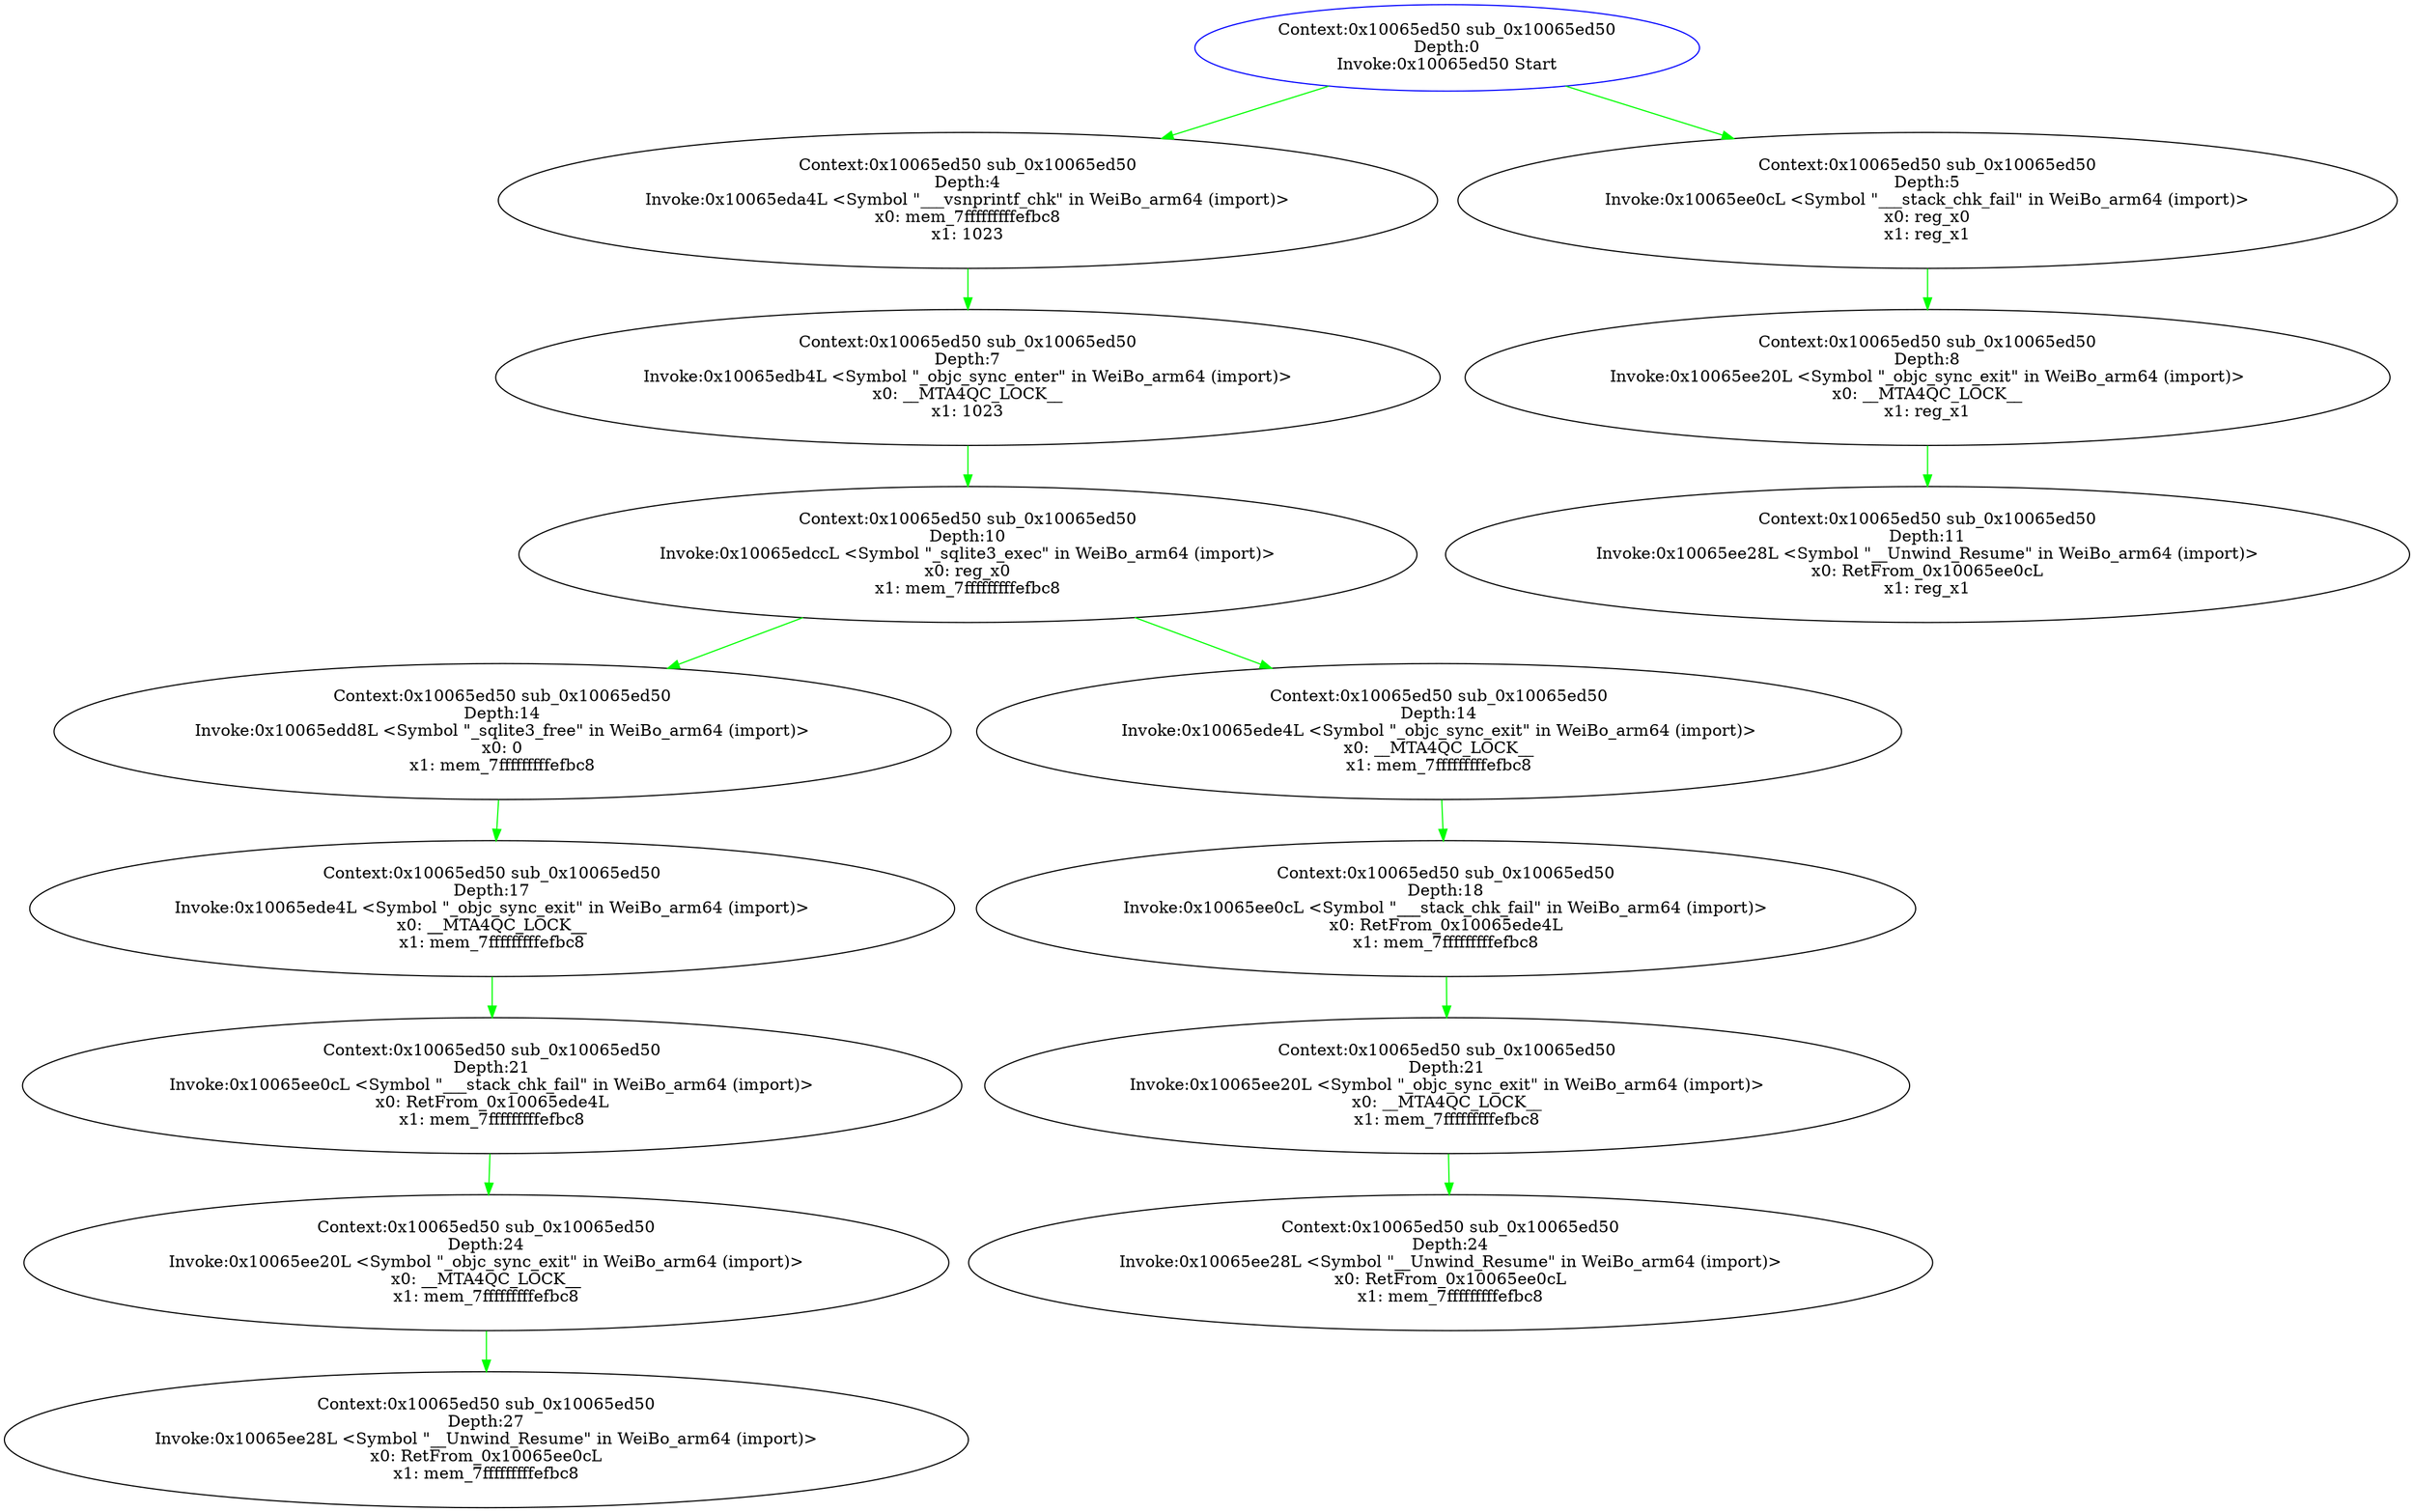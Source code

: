 strict digraph  {
	"Context:0x10065ed50 sub_0x10065ed50
Depth:4
Invoke:0x10065eda4L <Symbol \"___vsnprintf_chk\" in WeiBo_arm64 (import)>
x0: mem_7fffffffffefbc8
\
x1: 1023
"	 [addr=4301647268,
		args="['mem_7fffffffffefbc8', '1023']",
		context=4301647184,
		des="<Symbol \"___vsnprintf_chk\" in WeiBo_arm64 (import)>",
		dp=None,
		pnode="Context:0x10065ed50 sub_0x10065ed50
Depth:0
Invoke:0x10065ed50 Start
"];
	"Context:0x10065ed50 sub_0x10065ed50
Depth:7
Invoke:0x10065edb4L <Symbol \"_objc_sync_enter\" in WeiBo_arm64 (import)>
x0: __MTA4QC_\
LOCK__
x1: 1023
"	 [addr=4301647284,
		args="['__MTA4QC_LOCK__', '1023']",
		context=4301647184,
		des="<Symbol \"_objc_sync_enter\" in WeiBo_arm64 (import)>",
		dp=None,
		pnode="Context:0x10065ed50 sub_0x10065ed50
Depth:4
Invoke:0x10065eda4L <Symbol \"___vsnprintf_chk\" in WeiBo_arm64 (import)>
x0: mem_7fffffffffefbc8
\
x1: 1023
"];
	"Context:0x10065ed50 sub_0x10065ed50
Depth:4
Invoke:0x10065eda4L <Symbol \"___vsnprintf_chk\" in WeiBo_arm64 (import)>
x0: mem_7fffffffffefbc8
\
x1: 1023
" -> "Context:0x10065ed50 sub_0x10065ed50
Depth:7
Invoke:0x10065edb4L <Symbol \"_objc_sync_enter\" in WeiBo_arm64 (import)>
x0: __MTA4QC_\
LOCK__
x1: 1023
"	 [color=green];
	"Context:0x10065ed50 sub_0x10065ed50
Depth:5
Invoke:0x10065ee0cL <Symbol \"___stack_chk_fail\" in WeiBo_arm64 (import)>
x0: reg_x0
\
x1: reg_x1
"	 [addr=4301647372,
		args="['reg_x0', 'reg_x1']",
		context=4301647184,
		des="<Symbol \"___stack_chk_fail\" in WeiBo_arm64 (import)>",
		dp=None,
		pnode="Context:0x10065ed50 sub_0x10065ed50
Depth:0
Invoke:0x10065ed50 Start
"];
	"Context:0x10065ed50 sub_0x10065ed50
Depth:8
Invoke:0x10065ee20L <Symbol \"_objc_sync_exit\" in WeiBo_arm64 (import)>
x0: __MTA4QC_\
LOCK__
x1: reg_x1
"	 [addr=4301647392,
		args="['__MTA4QC_LOCK__', 'reg_x1']",
		context=4301647184,
		des="<Symbol \"_objc_sync_exit\" in WeiBo_arm64 (import)>",
		dp=None,
		pnode="Context:0x10065ed50 sub_0x10065ed50
Depth:5
Invoke:0x10065ee0cL <Symbol \"___stack_chk_fail\" in WeiBo_arm64 (import)>
x0: reg_x0
\
x1: reg_x1
"];
	"Context:0x10065ed50 sub_0x10065ed50
Depth:5
Invoke:0x10065ee0cL <Symbol \"___stack_chk_fail\" in WeiBo_arm64 (import)>
x0: reg_x0
\
x1: reg_x1
" -> "Context:0x10065ed50 sub_0x10065ed50
Depth:8
Invoke:0x10065ee20L <Symbol \"_objc_sync_exit\" in WeiBo_arm64 (import)>
x0: __MTA4QC_\
LOCK__
x1: reg_x1
"	 [color=green];
	"Context:0x10065ed50 sub_0x10065ed50
Depth:14
Invoke:0x10065edd8L <Symbol \"_sqlite3_free\" in WeiBo_arm64 (import)>
x0: 0
x1: mem_\
7fffffffffefbc8
"	 [addr=4301647320,
		args="['0', 'mem_7fffffffffefbc8']",
		context=4301647184,
		des="<Symbol \"_sqlite3_free\" in WeiBo_arm64 (import)>",
		dp=None,
		pnode="Context:0x10065ed50 sub_0x10065ed50
Depth:10
Invoke:0x10065edccL <Symbol \"_sqlite3_exec\" in WeiBo_arm64 (import)>
x0: reg_x0
x1: \
mem_7fffffffffefbc8
"];
	"Context:0x10065ed50 sub_0x10065ed50
Depth:17
Invoke:0x10065ede4L <Symbol \"_objc_sync_exit\" in WeiBo_arm64 (import)>
x0: __MTA4QC_\
LOCK__
x1: mem_7fffffffffefbc8
"	 [addr=4301647332,
		args="['__MTA4QC_LOCK__', 'mem_7fffffffffefbc8']",
		context=4301647184,
		des="<Symbol \"_objc_sync_exit\" in WeiBo_arm64 (import)>",
		dp=None,
		pnode="Context:0x10065ed50 sub_0x10065ed50
Depth:14
Invoke:0x10065edd8L <Symbol \"_sqlite3_free\" in WeiBo_arm64 (import)>
x0: 0
x1: mem_\
7fffffffffefbc8
"];
	"Context:0x10065ed50 sub_0x10065ed50
Depth:14
Invoke:0x10065edd8L <Symbol \"_sqlite3_free\" in WeiBo_arm64 (import)>
x0: 0
x1: mem_\
7fffffffffefbc8
" -> "Context:0x10065ed50 sub_0x10065ed50
Depth:17
Invoke:0x10065ede4L <Symbol \"_objc_sync_exit\" in WeiBo_arm64 (import)>
x0: __MTA4QC_\
LOCK__
x1: mem_7fffffffffefbc8
"	 [color=green];
	"Context:0x10065ed50 sub_0x10065ed50
Depth:24
Invoke:0x10065ee28L <Symbol \"__Unwind_Resume\" in WeiBo_arm64 (import)>
x0: RetFrom_\
0x10065ee0cL
x1: mem_7fffffffffefbc8
"	 [addr=4301647400,
		args="['RetFrom_0x10065ee0cL', 'mem_7fffffffffefbc8']",
		context=4301647184,
		des="<Symbol \"__Unwind_Resume\" in WeiBo_arm64 (import)>",
		dp=None,
		pnode="Context:0x10065ed50 sub_0x10065ed50
Depth:21
Invoke:0x10065ee20L <Symbol \"_objc_sync_exit\" in WeiBo_arm64 (import)>
x0: __MTA4QC_\
LOCK__
x1: mem_7fffffffffefbc8
"];
	"Context:0x10065ed50 sub_0x10065ed50
Depth:0
Invoke:0x10065ed50 Start
"	 [addr=4301647184,
		args=None,
		color=blue,
		context=4301647184,
		context_name=sub_0x10065ed50,
		des=Start,
		dp=None,
		pnode=None];
	"Context:0x10065ed50 sub_0x10065ed50
Depth:0
Invoke:0x10065ed50 Start
" -> "Context:0x10065ed50 sub_0x10065ed50
Depth:4
Invoke:0x10065eda4L <Symbol \"___vsnprintf_chk\" in WeiBo_arm64 (import)>
x0: mem_7fffffffffefbc8
\
x1: 1023
"	 [color=green];
	"Context:0x10065ed50 sub_0x10065ed50
Depth:0
Invoke:0x10065ed50 Start
" -> "Context:0x10065ed50 sub_0x10065ed50
Depth:5
Invoke:0x10065ee0cL <Symbol \"___stack_chk_fail\" in WeiBo_arm64 (import)>
x0: reg_x0
\
x1: reg_x1
"	 [color=green];
	"Context:0x10065ed50 sub_0x10065ed50
Depth:18
Invoke:0x10065ee0cL <Symbol \"___stack_chk_fail\" in WeiBo_arm64 (import)>
x0: RetFrom_\
0x10065ede4L
x1: mem_7fffffffffefbc8
"	 [addr=4301647372,
		args="['RetFrom_0x10065ede4L', 'mem_7fffffffffefbc8']",
		context=4301647184,
		des="<Symbol \"___stack_chk_fail\" in WeiBo_arm64 (import)>",
		dp=None,
		pnode="Context:0x10065ed50 sub_0x10065ed50
Depth:14
Invoke:0x10065ede4L <Symbol \"_objc_sync_exit\" in WeiBo_arm64 (import)>
x0: __MTA4QC_\
LOCK__
x1: mem_7fffffffffefbc8
"];
	"Context:0x10065ed50 sub_0x10065ed50
Depth:21
Invoke:0x10065ee20L <Symbol \"_objc_sync_exit\" in WeiBo_arm64 (import)>
x0: __MTA4QC_\
LOCK__
x1: mem_7fffffffffefbc8
"	 [addr=4301647392,
		args="['__MTA4QC_LOCK__', 'mem_7fffffffffefbc8']",
		context=4301647184,
		des="<Symbol \"_objc_sync_exit\" in WeiBo_arm64 (import)>",
		dp=None,
		pnode="Context:0x10065ed50 sub_0x10065ed50
Depth:18
Invoke:0x10065ee0cL <Symbol \"___stack_chk_fail\" in WeiBo_arm64 (import)>
x0: RetFrom_\
0x10065ede4L
x1: mem_7fffffffffefbc8
"];
	"Context:0x10065ed50 sub_0x10065ed50
Depth:18
Invoke:0x10065ee0cL <Symbol \"___stack_chk_fail\" in WeiBo_arm64 (import)>
x0: RetFrom_\
0x10065ede4L
x1: mem_7fffffffffefbc8
" -> "Context:0x10065ed50 sub_0x10065ed50
Depth:21
Invoke:0x10065ee20L <Symbol \"_objc_sync_exit\" in WeiBo_arm64 (import)>
x0: __MTA4QC_\
LOCK__
x1: mem_7fffffffffefbc8
"	 [color=green];
	"Context:0x10065ed50 sub_0x10065ed50
Depth:24
Invoke:0x10065ee20L <Symbol \"_objc_sync_exit\" in WeiBo_arm64 (import)>
x0: __MTA4QC_\
LOCK__
x1: mem_7fffffffffefbc8
"	 [addr=4301647392,
		args="['__MTA4QC_LOCK__', 'mem_7fffffffffefbc8']",
		context=4301647184,
		des="<Symbol \"_objc_sync_exit\" in WeiBo_arm64 (import)>",
		dp=None,
		pnode="Context:0x10065ed50 sub_0x10065ed50
Depth:21
Invoke:0x10065ee0cL <Symbol \"___stack_chk_fail\" in WeiBo_arm64 (import)>
x0: RetFrom_\
0x10065ede4L
x1: mem_7fffffffffefbc8
"];
	"Context:0x10065ed50 sub_0x10065ed50
Depth:27
Invoke:0x10065ee28L <Symbol \"__Unwind_Resume\" in WeiBo_arm64 (import)>
x0: RetFrom_\
0x10065ee0cL
x1: mem_7fffffffffefbc8
"	 [addr=4301647400,
		args="['RetFrom_0x10065ee0cL', 'mem_7fffffffffefbc8']",
		context=4301647184,
		des="<Symbol \"__Unwind_Resume\" in WeiBo_arm64 (import)>",
		dp=None,
		pnode="Context:0x10065ed50 sub_0x10065ed50
Depth:24
Invoke:0x10065ee20L <Symbol \"_objc_sync_exit\" in WeiBo_arm64 (import)>
x0: __MTA4QC_\
LOCK__
x1: mem_7fffffffffefbc8
"];
	"Context:0x10065ed50 sub_0x10065ed50
Depth:24
Invoke:0x10065ee20L <Symbol \"_objc_sync_exit\" in WeiBo_arm64 (import)>
x0: __MTA4QC_\
LOCK__
x1: mem_7fffffffffefbc8
" -> "Context:0x10065ed50 sub_0x10065ed50
Depth:27
Invoke:0x10065ee28L <Symbol \"__Unwind_Resume\" in WeiBo_arm64 (import)>
x0: RetFrom_\
0x10065ee0cL
x1: mem_7fffffffffefbc8
"	 [color=green];
	"Context:0x10065ed50 sub_0x10065ed50
Depth:11
Invoke:0x10065ee28L <Symbol \"__Unwind_Resume\" in WeiBo_arm64 (import)>
x0: RetFrom_\
0x10065ee0cL
x1: reg_x1
"	 [addr=4301647400,
		args="['RetFrom_0x10065ee0cL', 'reg_x1']",
		context=4301647184,
		des="<Symbol \"__Unwind_Resume\" in WeiBo_arm64 (import)>",
		dp=None,
		pnode="Context:0x10065ed50 sub_0x10065ed50
Depth:8
Invoke:0x10065ee20L <Symbol \"_objc_sync_exit\" in WeiBo_arm64 (import)>
x0: __MTA4QC_\
LOCK__
x1: reg_x1
"];
	"Context:0x10065ed50 sub_0x10065ed50
Depth:10
Invoke:0x10065edccL <Symbol \"_sqlite3_exec\" in WeiBo_arm64 (import)>
x0: reg_x0
x1: \
mem_7fffffffffefbc8
"	 [addr=4301647308,
		args="['reg_x0', 'mem_7fffffffffefbc8']",
		context=4301647184,
		des="<Symbol \"_sqlite3_exec\" in WeiBo_arm64 (import)>",
		dp=None,
		pnode="Context:0x10065ed50 sub_0x10065ed50
Depth:7
Invoke:0x10065edb4L <Symbol \"_objc_sync_enter\" in WeiBo_arm64 (import)>
x0: __MTA4QC_\
LOCK__
x1: 1023
"];
	"Context:0x10065ed50 sub_0x10065ed50
Depth:10
Invoke:0x10065edccL <Symbol \"_sqlite3_exec\" in WeiBo_arm64 (import)>
x0: reg_x0
x1: \
mem_7fffffffffefbc8
" -> "Context:0x10065ed50 sub_0x10065ed50
Depth:14
Invoke:0x10065edd8L <Symbol \"_sqlite3_free\" in WeiBo_arm64 (import)>
x0: 0
x1: mem_\
7fffffffffefbc8
"	 [color=green];
	"Context:0x10065ed50 sub_0x10065ed50
Depth:14
Invoke:0x10065ede4L <Symbol \"_objc_sync_exit\" in WeiBo_arm64 (import)>
x0: __MTA4QC_\
LOCK__
x1: mem_7fffffffffefbc8
"	 [addr=4301647332,
		args="['__MTA4QC_LOCK__', 'mem_7fffffffffefbc8']",
		context=4301647184,
		des="<Symbol \"_objc_sync_exit\" in WeiBo_arm64 (import)>",
		dp=None,
		pnode="Context:0x10065ed50 sub_0x10065ed50
Depth:10
Invoke:0x10065edccL <Symbol \"_sqlite3_exec\" in WeiBo_arm64 (import)>
x0: reg_x0
x1: \
mem_7fffffffffefbc8
"];
	"Context:0x10065ed50 sub_0x10065ed50
Depth:10
Invoke:0x10065edccL <Symbol \"_sqlite3_exec\" in WeiBo_arm64 (import)>
x0: reg_x0
x1: \
mem_7fffffffffefbc8
" -> "Context:0x10065ed50 sub_0x10065ed50
Depth:14
Invoke:0x10065ede4L <Symbol \"_objc_sync_exit\" in WeiBo_arm64 (import)>
x0: __MTA4QC_\
LOCK__
x1: mem_7fffffffffefbc8
"	 [color=green];
	"Context:0x10065ed50 sub_0x10065ed50
Depth:21
Invoke:0x10065ee20L <Symbol \"_objc_sync_exit\" in WeiBo_arm64 (import)>
x0: __MTA4QC_\
LOCK__
x1: mem_7fffffffffefbc8
" -> "Context:0x10065ed50 sub_0x10065ed50
Depth:24
Invoke:0x10065ee28L <Symbol \"__Unwind_Resume\" in WeiBo_arm64 (import)>
x0: RetFrom_\
0x10065ee0cL
x1: mem_7fffffffffefbc8
"	 [color=green];
	"Context:0x10065ed50 sub_0x10065ed50
Depth:21
Invoke:0x10065ee0cL <Symbol \"___stack_chk_fail\" in WeiBo_arm64 (import)>
x0: RetFrom_\
0x10065ede4L
x1: mem_7fffffffffefbc8
"	 [addr=4301647372,
		args="['RetFrom_0x10065ede4L', 'mem_7fffffffffefbc8']",
		context=4301647184,
		des="<Symbol \"___stack_chk_fail\" in WeiBo_arm64 (import)>",
		dp=None,
		pnode="Context:0x10065ed50 sub_0x10065ed50
Depth:17
Invoke:0x10065ede4L <Symbol \"_objc_sync_exit\" in WeiBo_arm64 (import)>
x0: __MTA4QC_\
LOCK__
x1: mem_7fffffffffefbc8
"];
	"Context:0x10065ed50 sub_0x10065ed50
Depth:17
Invoke:0x10065ede4L <Symbol \"_objc_sync_exit\" in WeiBo_arm64 (import)>
x0: __MTA4QC_\
LOCK__
x1: mem_7fffffffffefbc8
" -> "Context:0x10065ed50 sub_0x10065ed50
Depth:21
Invoke:0x10065ee0cL <Symbol \"___stack_chk_fail\" in WeiBo_arm64 (import)>
x0: RetFrom_\
0x10065ede4L
x1: mem_7fffffffffefbc8
"	 [color=green];
	"Context:0x10065ed50 sub_0x10065ed50
Depth:21
Invoke:0x10065ee0cL <Symbol \"___stack_chk_fail\" in WeiBo_arm64 (import)>
x0: RetFrom_\
0x10065ede4L
x1: mem_7fffffffffefbc8
" -> "Context:0x10065ed50 sub_0x10065ed50
Depth:24
Invoke:0x10065ee20L <Symbol \"_objc_sync_exit\" in WeiBo_arm64 (import)>
x0: __MTA4QC_\
LOCK__
x1: mem_7fffffffffefbc8
"	 [color=green];
	"Context:0x10065ed50 sub_0x10065ed50
Depth:7
Invoke:0x10065edb4L <Symbol \"_objc_sync_enter\" in WeiBo_arm64 (import)>
x0: __MTA4QC_\
LOCK__
x1: 1023
" -> "Context:0x10065ed50 sub_0x10065ed50
Depth:10
Invoke:0x10065edccL <Symbol \"_sqlite3_exec\" in WeiBo_arm64 (import)>
x0: reg_x0
x1: \
mem_7fffffffffefbc8
"	 [color=green];
	"Context:0x10065ed50 sub_0x10065ed50
Depth:14
Invoke:0x10065ede4L <Symbol \"_objc_sync_exit\" in WeiBo_arm64 (import)>
x0: __MTA4QC_\
LOCK__
x1: mem_7fffffffffefbc8
" -> "Context:0x10065ed50 sub_0x10065ed50
Depth:18
Invoke:0x10065ee0cL <Symbol \"___stack_chk_fail\" in WeiBo_arm64 (import)>
x0: RetFrom_\
0x10065ede4L
x1: mem_7fffffffffefbc8
"	 [color=green];
	"Context:0x10065ed50 sub_0x10065ed50
Depth:8
Invoke:0x10065ee20L <Symbol \"_objc_sync_exit\" in WeiBo_arm64 (import)>
x0: __MTA4QC_\
LOCK__
x1: reg_x1
" -> "Context:0x10065ed50 sub_0x10065ed50
Depth:11
Invoke:0x10065ee28L <Symbol \"__Unwind_Resume\" in WeiBo_arm64 (import)>
x0: RetFrom_\
0x10065ee0cL
x1: reg_x1
"	 [color=green];
}
